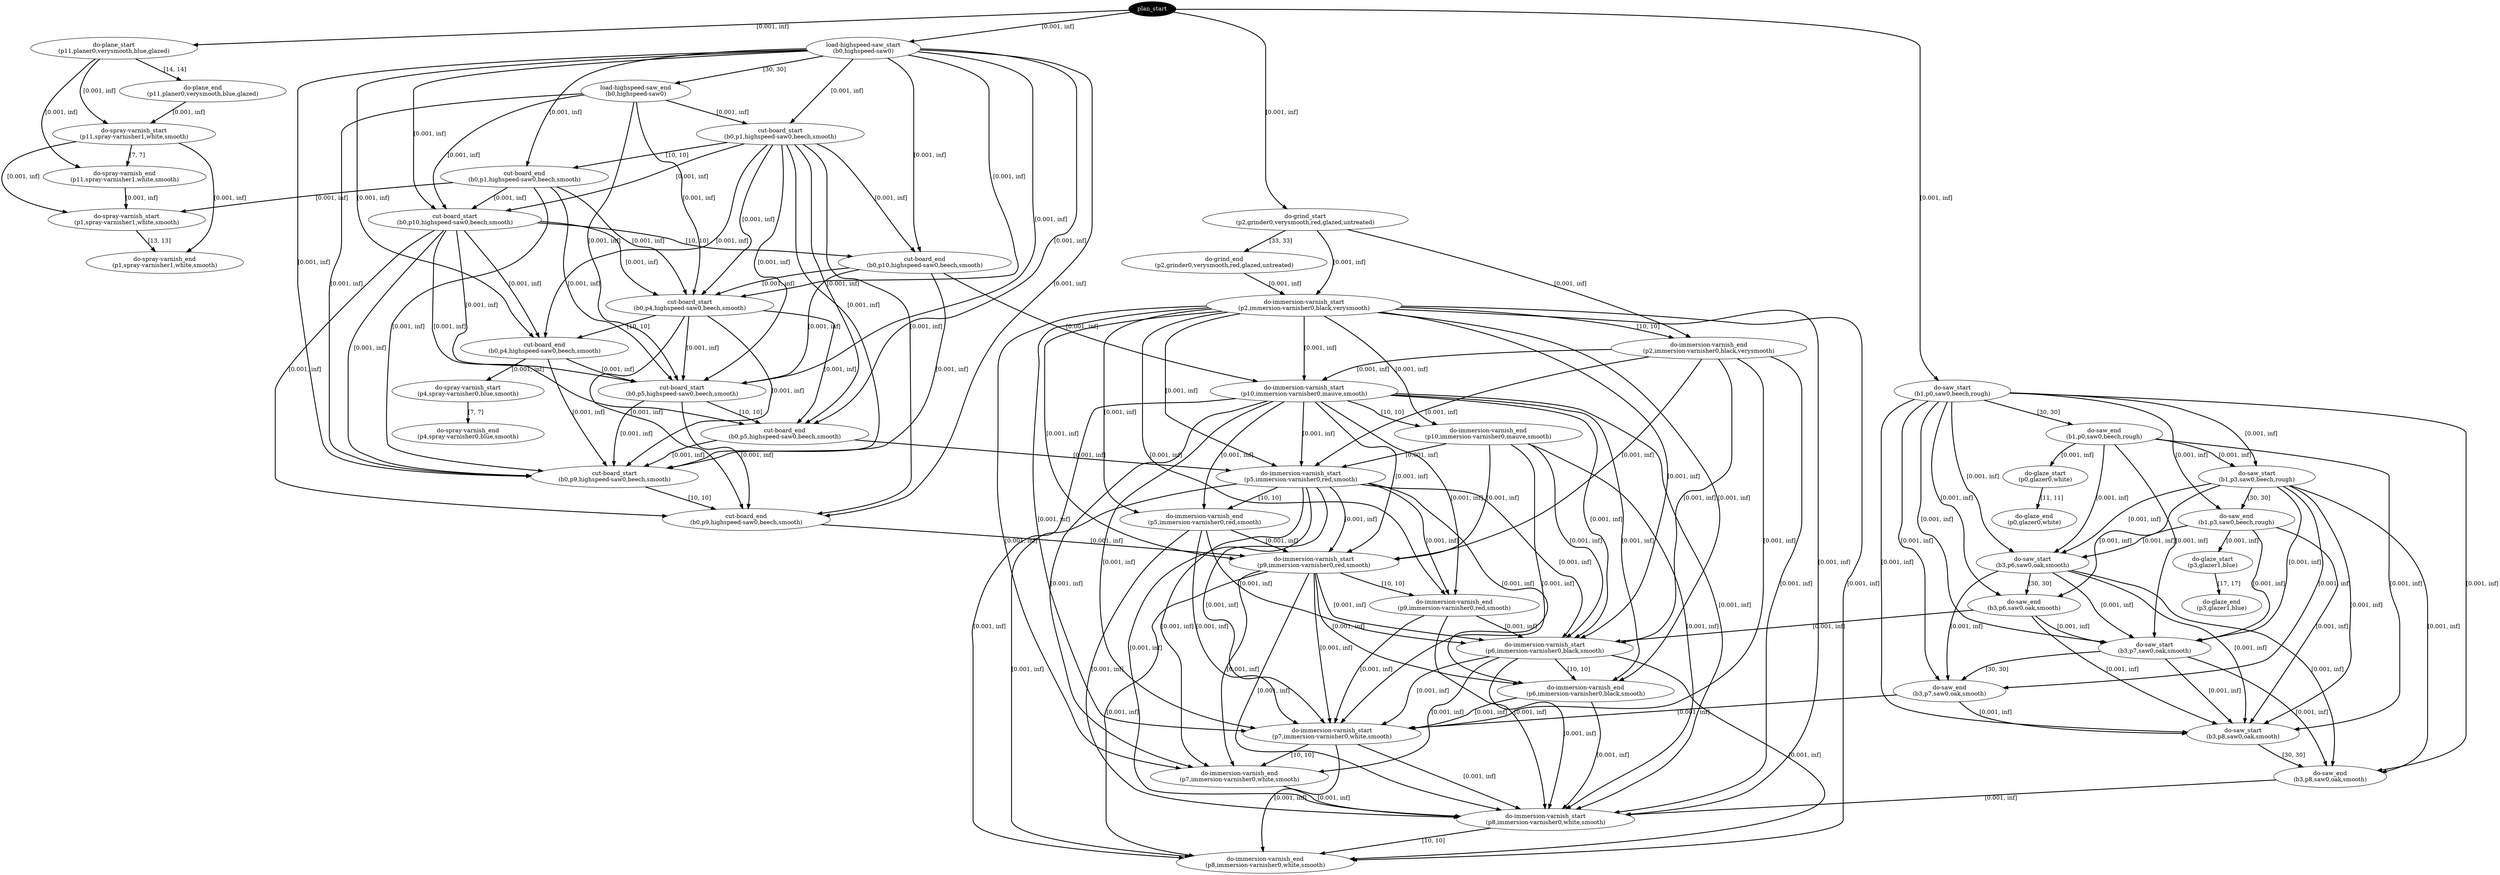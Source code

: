 digraph plan {
0[ label="plan_start",style=filled,fillcolor=black,fontcolor=white];
1[ label="do-plane_start
(p11,planer0,verysmooth,blue,glazed)"];
2[ label="do-plane_end
(p11,planer0,verysmooth,blue,glazed)"];
3[ label="do-grind_start
(p2,grinder0,verysmooth,red,glazed,untreated)"];
4[ label="do-grind_end
(p2,grinder0,verysmooth,red,glazed,untreated)"];
5[ label="do-saw_start
(b1,p0,saw0,beech,rough)"];
6[ label="do-saw_end
(b1,p0,saw0,beech,rough)"];
7[ label="load-highspeed-saw_start
(b0,highspeed-saw0)"];
8[ label="load-highspeed-saw_end
(b0,highspeed-saw0)"];
9[ label="do-spray-varnish_start
(p11,spray-varnisher1,white,smooth)"];
10[ label="do-spray-varnish_end
(p11,spray-varnisher1,white,smooth)"];
11[ label="cut-board_start
(b0,p1,highspeed-saw0,beech,smooth)"];
12[ label="cut-board_end
(b0,p1,highspeed-saw0,beech,smooth)"];
13[ label="do-glaze_start
(p0,glazer0,white)"];
14[ label="do-glaze_end
(p0,glazer0,white)"];
15[ label="do-saw_start
(b1,p3,saw0,beech,rough)"];
16[ label="do-saw_end
(b1,p3,saw0,beech,rough)"];
17[ label="do-immersion-varnish_start
(p2,immersion-varnisher0,black,verysmooth)"];
18[ label="do-immersion-varnish_end
(p2,immersion-varnisher0,black,verysmooth)"];
19[ label="do-spray-varnish_start
(p1,spray-varnisher1,white,smooth)"];
20[ label="do-spray-varnish_end
(p1,spray-varnisher1,white,smooth)"];
21[ label="cut-board_start
(b0,p10,highspeed-saw0,beech,smooth)"];
22[ label="cut-board_end
(b0,p10,highspeed-saw0,beech,smooth)"];
23[ label="do-immersion-varnish_start
(p10,immersion-varnisher0,mauve,smooth)"];
24[ label="do-immersion-varnish_end
(p10,immersion-varnisher0,mauve,smooth)"];
25[ label="cut-board_start
(b0,p4,highspeed-saw0,beech,smooth)"];
26[ label="cut-board_end
(b0,p4,highspeed-saw0,beech,smooth)"];
27[ label="do-glaze_start
(p3,glazer1,blue)"];
28[ label="do-glaze_end
(p3,glazer1,blue)"];
29[ label="do-saw_start
(b3,p6,saw0,oak,smooth)"];
30[ label="do-saw_end
(b3,p6,saw0,oak,smooth)"];
31[ label="do-spray-varnish_start
(p4,spray-varnisher0,blue,smooth)"];
32[ label="do-spray-varnish_end
(p4,spray-varnisher0,blue,smooth)"];
33[ label="cut-board_start
(b0,p5,highspeed-saw0,beech,smooth)"];
34[ label="cut-board_end
(b0,p5,highspeed-saw0,beech,smooth)"];
35[ label="do-immersion-varnish_start
(p5,immersion-varnisher0,red,smooth)"];
36[ label="do-immersion-varnish_end
(p5,immersion-varnisher0,red,smooth)"];
37[ label="cut-board_start
(b0,p9,highspeed-saw0,beech,smooth)"];
38[ label="cut-board_end
(b0,p9,highspeed-saw0,beech,smooth)"];
39[ label="do-immersion-varnish_start
(p9,immersion-varnisher0,red,smooth)"];
40[ label="do-immersion-varnish_end
(p9,immersion-varnisher0,red,smooth)"];
41[ label="do-saw_start
(b3,p7,saw0,oak,smooth)"];
42[ label="do-saw_end
(b3,p7,saw0,oak,smooth)"];
43[ label="do-immersion-varnish_start
(p6,immersion-varnisher0,black,smooth)"];
44[ label="do-immersion-varnish_end
(p6,immersion-varnisher0,black,smooth)"];
45[ label="do-immersion-varnish_start
(p7,immersion-varnisher0,white,smooth)"];
46[ label="do-immersion-varnish_end
(p7,immersion-varnisher0,white,smooth)"];
47[ label="do-saw_start
(b3,p8,saw0,oak,smooth)"];
48[ label="do-saw_end
(b3,p8,saw0,oak,smooth)"];
49[ label="do-immersion-varnish_start
(p8,immersion-varnisher0,white,smooth)"];
50[ label="do-immersion-varnish_end
(p8,immersion-varnisher0,white,smooth)"];
"0" -> "1" [ label="[0.001, inf]" , penwidth=2, color="black"]
"0" -> "3" [ label="[0.001, inf]" , penwidth=2, color="black"]
"0" -> "5" [ label="[0.001, inf]" , penwidth=2, color="black"]
"0" -> "7" [ label="[0.001, inf]" , penwidth=2, color="black"]
"1" -> "2" [ label="[14, 14]" , penwidth=2, color="black"]
"2" -> "9" [ label="[0.001, inf]" , penwidth=2, color="black"]
"1" -> "9" [ label="[0.001, inf]" , penwidth=2, color="black"]
"9" -> "10" [ label="[7, 7]" , penwidth=2, color="black"]
"1" -> "10" [ label="[0.001, inf]" , penwidth=2, color="black"]
"5" -> "6" [ label="[30, 30]" , penwidth=2, color="black"]
"7" -> "8" [ label="[30, 30]" , penwidth=2, color="black"]
"8" -> "11" [ label="[0.001, inf]" , penwidth=2, color="black"]
"7" -> "11" [ label="[0.001, inf]" , penwidth=2, color="black"]
"6" -> "13" [ label="[0.001, inf]" , penwidth=2, color="black"]
"6" -> "15" [ label="[0.001, inf]" , penwidth=2, color="black"]
"5" -> "15" [ label="[0.001, inf]" , penwidth=2, color="black"]
"3" -> "4" [ label="[33, 33]" , penwidth=2, color="black"]
"4" -> "17" [ label="[0.001, inf]" , penwidth=2, color="black"]
"3" -> "17" [ label="[0.001, inf]" , penwidth=2, color="black"]
"11" -> "12" [ label="[10, 10]" , penwidth=2, color="black"]
"7" -> "12" [ label="[0.001, inf]" , penwidth=2, color="black"]
"10" -> "19" [ label="[0.001, inf]" , penwidth=2, color="black"]
"12" -> "19" [ label="[0.001, inf]" , penwidth=2, color="black"]
"9" -> "19" [ label="[0.001, inf]" , penwidth=2, color="black"]
"12" -> "21" [ label="[0.001, inf]" , penwidth=2, color="black"]
"8" -> "21" [ label="[0.001, inf]" , penwidth=2, color="black"]
"11" -> "21" [ label="[0.001, inf]" , penwidth=2, color="black"]
"7" -> "21" [ label="[0.001, inf]" , penwidth=2, color="black"]
"13" -> "14" [ label="[11, 11]" , penwidth=2, color="black"]
"17" -> "18" [ label="[10, 10]" , penwidth=2, color="black"]
"3" -> "18" [ label="[0.001, inf]" , penwidth=2, color="black"]
"21" -> "22" [ label="[10, 10]" , penwidth=2, color="black"]
"11" -> "22" [ label="[0.001, inf]" , penwidth=2, color="black"]
"7" -> "22" [ label="[0.001, inf]" , penwidth=2, color="black"]
"18" -> "23" [ label="[0.001, inf]" , penwidth=2, color="black"]
"22" -> "23" [ label="[0.001, inf]" , penwidth=2, color="black"]
"17" -> "23" [ label="[0.001, inf]" , penwidth=2, color="black"]
"22" -> "25" [ label="[0.001, inf]" , penwidth=2, color="black"]
"8" -> "25" [ label="[0.001, inf]" , penwidth=2, color="black"]
"21" -> "25" [ label="[0.001, inf]" , penwidth=2, color="black"]
"12" -> "25" [ label="[0.001, inf]" , penwidth=2, color="black"]
"11" -> "25" [ label="[0.001, inf]" , penwidth=2, color="black"]
"7" -> "25" [ label="[0.001, inf]" , penwidth=2, color="black"]
"19" -> "20" [ label="[13, 13]" , penwidth=2, color="black"]
"9" -> "20" [ label="[0.001, inf]" , penwidth=2, color="black"]
"15" -> "16" [ label="[30, 30]" , penwidth=2, color="black"]
"5" -> "16" [ label="[0.001, inf]" , penwidth=2, color="black"]
"16" -> "27" [ label="[0.001, inf]" , penwidth=2, color="black"]
"16" -> "29" [ label="[0.001, inf]" , penwidth=2, color="black"]
"15" -> "29" [ label="[0.001, inf]" , penwidth=2, color="black"]
"6" -> "29" [ label="[0.001, inf]" , penwidth=2, color="black"]
"5" -> "29" [ label="[0.001, inf]" , penwidth=2, color="black"]
"23" -> "24" [ label="[10, 10]" , penwidth=2, color="black"]
"17" -> "24" [ label="[0.001, inf]" , penwidth=2, color="black"]
"25" -> "26" [ label="[10, 10]" , penwidth=2, color="black"]
"21" -> "26" [ label="[0.001, inf]" , penwidth=2, color="black"]
"11" -> "26" [ label="[0.001, inf]" , penwidth=2, color="black"]
"7" -> "26" [ label="[0.001, inf]" , penwidth=2, color="black"]
"26" -> "31" [ label="[0.001, inf]" , penwidth=2, color="black"]
"26" -> "33" [ label="[0.001, inf]" , penwidth=2, color="black"]
"8" -> "33" [ label="[0.001, inf]" , penwidth=2, color="black"]
"25" -> "33" [ label="[0.001, inf]" , penwidth=2, color="black"]
"22" -> "33" [ label="[0.001, inf]" , penwidth=2, color="black"]
"21" -> "33" [ label="[0.001, inf]" , penwidth=2, color="black"]
"12" -> "33" [ label="[0.001, inf]" , penwidth=2, color="black"]
"11" -> "33" [ label="[0.001, inf]" , penwidth=2, color="black"]
"7" -> "33" [ label="[0.001, inf]" , penwidth=2, color="black"]
"31" -> "32" [ label="[7, 7]" , penwidth=2, color="black"]
"33" -> "34" [ label="[10, 10]" , penwidth=2, color="black"]
"25" -> "34" [ label="[0.001, inf]" , penwidth=2, color="black"]
"21" -> "34" [ label="[0.001, inf]" , penwidth=2, color="black"]
"11" -> "34" [ label="[0.001, inf]" , penwidth=2, color="black"]
"7" -> "34" [ label="[0.001, inf]" , penwidth=2, color="black"]
"24" -> "35" [ label="[0.001, inf]" , penwidth=2, color="black"]
"34" -> "35" [ label="[0.001, inf]" , penwidth=2, color="black"]
"23" -> "35" [ label="[0.001, inf]" , penwidth=2, color="black"]
"18" -> "35" [ label="[0.001, inf]" , penwidth=2, color="black"]
"17" -> "35" [ label="[0.001, inf]" , penwidth=2, color="black"]
"34" -> "37" [ label="[0.001, inf]" , penwidth=2, color="black"]
"8" -> "37" [ label="[0.001, inf]" , penwidth=2, color="black"]
"33" -> "37" [ label="[0.001, inf]" , penwidth=2, color="black"]
"26" -> "37" [ label="[0.001, inf]" , penwidth=2, color="black"]
"25" -> "37" [ label="[0.001, inf]" , penwidth=2, color="black"]
"22" -> "37" [ label="[0.001, inf]" , penwidth=2, color="black"]
"21" -> "37" [ label="[0.001, inf]" , penwidth=2, color="black"]
"12" -> "37" [ label="[0.001, inf]" , penwidth=2, color="black"]
"11" -> "37" [ label="[0.001, inf]" , penwidth=2, color="black"]
"7" -> "37" [ label="[0.001, inf]" , penwidth=2, color="black"]
"27" -> "28" [ label="[17, 17]" , penwidth=2, color="black"]
"35" -> "36" [ label="[10, 10]" , penwidth=2, color="black"]
"23" -> "36" [ label="[0.001, inf]" , penwidth=2, color="black"]
"17" -> "36" [ label="[0.001, inf]" , penwidth=2, color="black"]
"37" -> "38" [ label="[10, 10]" , penwidth=2, color="black"]
"33" -> "38" [ label="[0.001, inf]" , penwidth=2, color="black"]
"25" -> "38" [ label="[0.001, inf]" , penwidth=2, color="black"]
"21" -> "38" [ label="[0.001, inf]" , penwidth=2, color="black"]
"11" -> "38" [ label="[0.001, inf]" , penwidth=2, color="black"]
"7" -> "38" [ label="[0.001, inf]" , penwidth=2, color="black"]
"36" -> "39" [ label="[0.001, inf]" , penwidth=2, color="black"]
"38" -> "39" [ label="[0.001, inf]" , penwidth=2, color="black"]
"35" -> "39" [ label="[0.001, inf]" , penwidth=2, color="black"]
"24" -> "39" [ label="[0.001, inf]" , penwidth=2, color="black"]
"23" -> "39" [ label="[0.001, inf]" , penwidth=2, color="black"]
"18" -> "39" [ label="[0.001, inf]" , penwidth=2, color="black"]
"17" -> "39" [ label="[0.001, inf]" , penwidth=2, color="black"]
"29" -> "30" [ label="[30, 30]" , penwidth=2, color="black"]
"15" -> "30" [ label="[0.001, inf]" , penwidth=2, color="black"]
"5" -> "30" [ label="[0.001, inf]" , penwidth=2, color="black"]
"30" -> "41" [ label="[0.001, inf]" , penwidth=2, color="black"]
"29" -> "41" [ label="[0.001, inf]" , penwidth=2, color="black"]
"16" -> "41" [ label="[0.001, inf]" , penwidth=2, color="black"]
"15" -> "41" [ label="[0.001, inf]" , penwidth=2, color="black"]
"6" -> "41" [ label="[0.001, inf]" , penwidth=2, color="black"]
"5" -> "41" [ label="[0.001, inf]" , penwidth=2, color="black"]
"39" -> "40" [ label="[10, 10]" , penwidth=2, color="black"]
"35" -> "40" [ label="[0.001, inf]" , penwidth=2, color="black"]
"23" -> "40" [ label="[0.001, inf]" , penwidth=2, color="black"]
"17" -> "40" [ label="[0.001, inf]" , penwidth=2, color="black"]
"40" -> "43" [ label="[0.001, inf]" , penwidth=2, color="black"]
"30" -> "43" [ label="[0.001, inf]" , penwidth=2, color="black"]
"39" -> "43" [ label="[0.001, inf]" , penwidth=2, color="black"]
"36" -> "43" [ label="[0.001, inf]" , penwidth=2, color="black"]
"35" -> "43" [ label="[0.001, inf]" , penwidth=2, color="black"]
"24" -> "43" [ label="[0.001, inf]" , penwidth=2, color="black"]
"23" -> "43" [ label="[0.001, inf]" , penwidth=2, color="black"]
"18" -> "43" [ label="[0.001, inf]" , penwidth=2, color="black"]
"17" -> "43" [ label="[0.001, inf]" , penwidth=2, color="black"]
"43" -> "44" [ label="[10, 10]" , penwidth=2, color="black"]
"39" -> "44" [ label="[0.001, inf]" , penwidth=2, color="black"]
"35" -> "44" [ label="[0.001, inf]" , penwidth=2, color="black"]
"23" -> "44" [ label="[0.001, inf]" , penwidth=2, color="black"]
"17" -> "44" [ label="[0.001, inf]" , penwidth=2, color="black"]
"41" -> "42" [ label="[30, 30]" , penwidth=2, color="black"]
"29" -> "42" [ label="[0.001, inf]" , penwidth=2, color="black"]
"15" -> "42" [ label="[0.001, inf]" , penwidth=2, color="black"]
"5" -> "42" [ label="[0.001, inf]" , penwidth=2, color="black"]
"44" -> "45" [ label="[0.001, inf]" , penwidth=2, color="black"]
"42" -> "45" [ label="[0.001, inf]" , penwidth=2, color="black"]
"43" -> "45" [ label="[0.001, inf]" , penwidth=2, color="black"]
"40" -> "45" [ label="[0.001, inf]" , penwidth=2, color="black"]
"39" -> "45" [ label="[0.001, inf]" , penwidth=2, color="black"]
"36" -> "45" [ label="[0.001, inf]" , penwidth=2, color="black"]
"35" -> "45" [ label="[0.001, inf]" , penwidth=2, color="black"]
"24" -> "45" [ label="[0.001, inf]" , penwidth=2, color="black"]
"23" -> "45" [ label="[0.001, inf]" , penwidth=2, color="black"]
"18" -> "45" [ label="[0.001, inf]" , penwidth=2, color="black"]
"17" -> "45" [ label="[0.001, inf]" , penwidth=2, color="black"]
"42" -> "47" [ label="[0.001, inf]" , penwidth=2, color="black"]
"41" -> "47" [ label="[0.001, inf]" , penwidth=2, color="black"]
"30" -> "47" [ label="[0.001, inf]" , penwidth=2, color="black"]
"29" -> "47" [ label="[0.001, inf]" , penwidth=2, color="black"]
"16" -> "47" [ label="[0.001, inf]" , penwidth=2, color="black"]
"15" -> "47" [ label="[0.001, inf]" , penwidth=2, color="black"]
"6" -> "47" [ label="[0.001, inf]" , penwidth=2, color="black"]
"5" -> "47" [ label="[0.001, inf]" , penwidth=2, color="black"]
"45" -> "46" [ label="[10, 10]" , penwidth=2, color="black"]
"43" -> "46" [ label="[0.001, inf]" , penwidth=2, color="black"]
"39" -> "46" [ label="[0.001, inf]" , penwidth=2, color="black"]
"35" -> "46" [ label="[0.001, inf]" , penwidth=2, color="black"]
"23" -> "46" [ label="[0.001, inf]" , penwidth=2, color="black"]
"17" -> "46" [ label="[0.001, inf]" , penwidth=2, color="black"]
"47" -> "48" [ label="[30, 30]" , penwidth=2, color="black"]
"41" -> "48" [ label="[0.001, inf]" , penwidth=2, color="black"]
"29" -> "48" [ label="[0.001, inf]" , penwidth=2, color="black"]
"15" -> "48" [ label="[0.001, inf]" , penwidth=2, color="black"]
"5" -> "48" [ label="[0.001, inf]" , penwidth=2, color="black"]
"46" -> "49" [ label="[0.001, inf]" , penwidth=2, color="black"]
"48" -> "49" [ label="[0.001, inf]" , penwidth=2, color="black"]
"45" -> "49" [ label="[0.001, inf]" , penwidth=2, color="black"]
"44" -> "49" [ label="[0.001, inf]" , penwidth=2, color="black"]
"43" -> "49" [ label="[0.001, inf]" , penwidth=2, color="black"]
"40" -> "49" [ label="[0.001, inf]" , penwidth=2, color="black"]
"39" -> "49" [ label="[0.001, inf]" , penwidth=2, color="black"]
"36" -> "49" [ label="[0.001, inf]" , penwidth=2, color="black"]
"35" -> "49" [ label="[0.001, inf]" , penwidth=2, color="black"]
"24" -> "49" [ label="[0.001, inf]" , penwidth=2, color="black"]
"23" -> "49" [ label="[0.001, inf]" , penwidth=2, color="black"]
"18" -> "49" [ label="[0.001, inf]" , penwidth=2, color="black"]
"17" -> "49" [ label="[0.001, inf]" , penwidth=2, color="black"]
"49" -> "50" [ label="[10, 10]" , penwidth=2, color="black"]
"45" -> "50" [ label="[0.001, inf]" , penwidth=2, color="black"]
"43" -> "50" [ label="[0.001, inf]" , penwidth=2, color="black"]
"39" -> "50" [ label="[0.001, inf]" , penwidth=2, color="black"]
"35" -> "50" [ label="[0.001, inf]" , penwidth=2, color="black"]
"23" -> "50" [ label="[0.001, inf]" , penwidth=2, color="black"]
"17" -> "50" [ label="[0.001, inf]" , penwidth=2, color="black"]
}
